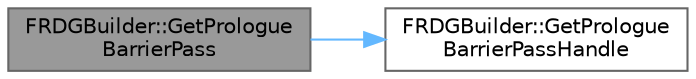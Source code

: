 digraph "FRDGBuilder::GetPrologueBarrierPass"
{
 // INTERACTIVE_SVG=YES
 // LATEX_PDF_SIZE
  bgcolor="transparent";
  edge [fontname=Helvetica,fontsize=10,labelfontname=Helvetica,labelfontsize=10];
  node [fontname=Helvetica,fontsize=10,shape=box,height=0.2,width=0.4];
  rankdir="LR";
  Node1 [id="Node000001",label="FRDGBuilder::GetPrologue\lBarrierPass",height=0.2,width=0.4,color="gray40", fillcolor="grey60", style="filled", fontcolor="black",tooltip=" "];
  Node1 -> Node2 [id="edge1_Node000001_Node000002",color="steelblue1",style="solid",tooltip=" "];
  Node2 [id="Node000002",label="FRDGBuilder::GetPrologue\lBarrierPassHandle",height=0.2,width=0.4,color="grey40", fillcolor="white", style="filled",URL="$d5/dac/classFRDGBuilder.html#aa9eecc58e736f35f02d2527056502b56",tooltip=" "];
}
